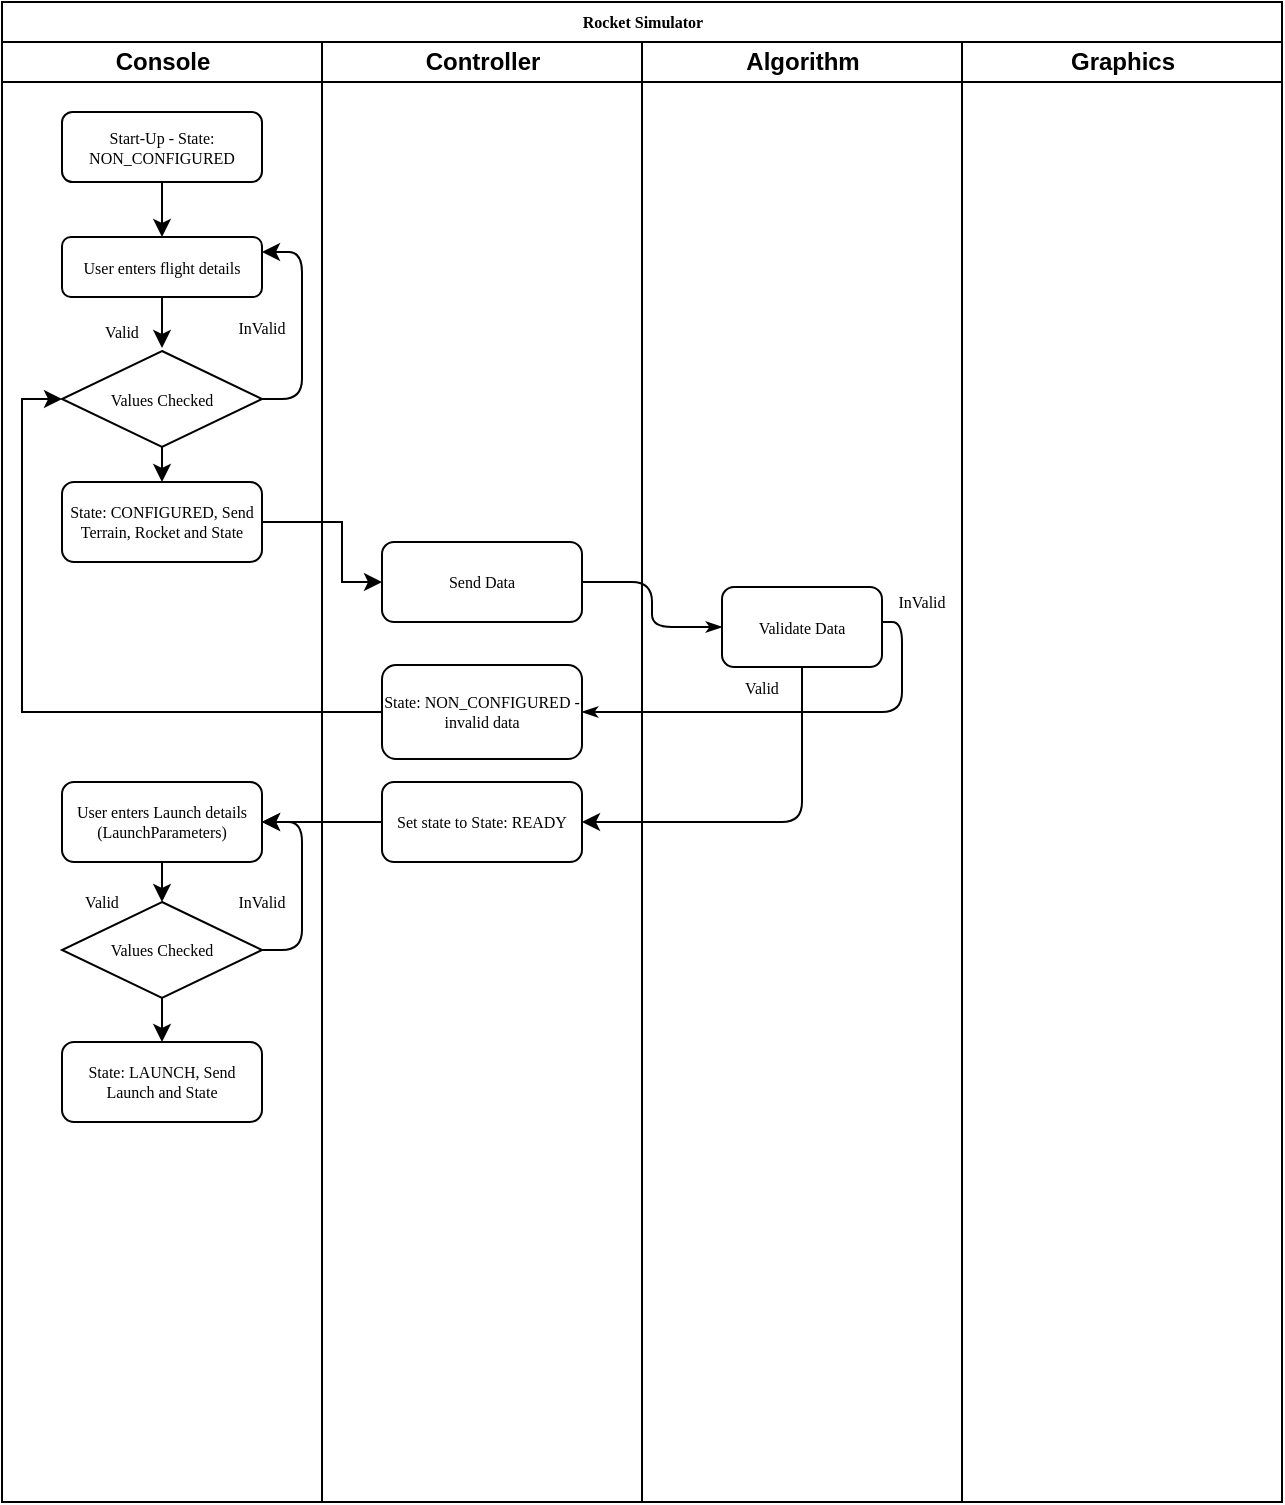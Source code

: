 <mxfile version="10.7.3" type="device"><diagram name="Page-1" id="74e2e168-ea6b-b213-b513-2b3c1d86103e"><mxGraphModel dx="998" dy="728" grid="1" gridSize="10" guides="1" tooltips="1" connect="1" arrows="1" fold="1" page="1" pageScale="1" pageWidth="1100" pageHeight="850" background="#ffffff" math="0" shadow="0"><root><mxCell id="0"/><mxCell id="1" parent="0"/><mxCell id="77e6c97f196da883-1" value="Rocket Simulator" style="swimlane;html=1;childLayout=stackLayout;startSize=20;rounded=0;shadow=0;labelBackgroundColor=none;strokeColor=#000000;strokeWidth=1;fillColor=#ffffff;fontFamily=Verdana;fontSize=8;fontColor=#000000;align=center;" parent="1" vertex="1"><mxGeometry x="80" y="50" width="640" height="750" as="geometry"/></mxCell><mxCell id="77e6c97f196da883-2" value="Console" style="swimlane;html=1;startSize=20;" parent="77e6c97f196da883-1" vertex="1"><mxGeometry y="20" width="160" height="730" as="geometry"/></mxCell><mxCell id="SYeJ7ngA-FZCUJOXM9Fz-12" style="edgeStyle=orthogonalEdgeStyle;rounded=0;orthogonalLoop=1;jettySize=auto;html=1;exitX=0.5;exitY=1;exitDx=0;exitDy=0;entryX=0.5;entryY=0;entryDx=0;entryDy=0;" edge="1" parent="77e6c97f196da883-2" source="77e6c97f196da883-8" target="77e6c97f196da883-9"><mxGeometry relative="1" as="geometry"/></mxCell><mxCell id="77e6c97f196da883-8" value="Start-Up - State: NON_CONFIGURED" style="rounded=1;whiteSpace=wrap;html=1;shadow=0;labelBackgroundColor=none;strokeColor=#000000;strokeWidth=1;fillColor=#ffffff;fontFamily=Verdana;fontSize=8;fontColor=#000000;align=center;" parent="77e6c97f196da883-2" vertex="1"><mxGeometry x="30" y="35" width="100" height="35" as="geometry"/></mxCell><mxCell id="77e6c97f196da883-9" value="User enters flight details" style="rounded=1;whiteSpace=wrap;html=1;shadow=0;labelBackgroundColor=none;strokeColor=#000000;strokeWidth=1;fillColor=#ffffff;fontFamily=Verdana;fontSize=8;fontColor=#000000;align=center;" parent="77e6c97f196da883-2" vertex="1"><mxGeometry x="30" y="97.5" width="100" height="30" as="geometry"/></mxCell><mxCell id="SYeJ7ngA-FZCUJOXM9Fz-16" value="" style="edgeStyle=elbowEdgeStyle;elbow=vertical;endArrow=classic;html=1;fontFamily=Verdana;fontSize=8;exitX=1;exitY=0.5;exitDx=0;exitDy=0;entryX=1;entryY=0.25;entryDx=0;entryDy=0;" edge="1" parent="77e6c97f196da883-2" source="SYeJ7ngA-FZCUJOXM9Fz-21" target="77e6c97f196da883-9"><mxGeometry width="50" height="50" relative="1" as="geometry"><mxPoint x="130" y="168" as="sourcePoint"/><mxPoint x="220" y="112.5" as="targetPoint"/><Array as="points"><mxPoint x="150" y="136.5"/></Array></mxGeometry></mxCell><mxCell id="SYeJ7ngA-FZCUJOXM9Fz-18" style="edgeStyle=orthogonalEdgeStyle;rounded=0;orthogonalLoop=1;jettySize=auto;html=1;exitX=0.5;exitY=1;exitDx=0;exitDy=0;entryX=0.5;entryY=0;entryDx=0;entryDy=0;fontFamily=Verdana;fontSize=8;" edge="1" parent="77e6c97f196da883-2" source="77e6c97f196da883-9"><mxGeometry relative="1" as="geometry"><mxPoint x="160.118" y="197.971" as="sourcePoint"/><mxPoint x="80" y="153" as="targetPoint"/></mxGeometry></mxCell><mxCell id="SYeJ7ngA-FZCUJOXM9Fz-19" value="InValid" style="text;html=1;strokeColor=none;fillColor=none;align=center;verticalAlign=middle;whiteSpace=wrap;rounded=0;fontFamily=Verdana;fontSize=8;" vertex="1" parent="77e6c97f196da883-2"><mxGeometry x="110" y="132.5" width="40" height="20" as="geometry"/></mxCell><mxCell id="SYeJ7ngA-FZCUJOXM9Fz-21" value="Values Checked" style="rhombus;whiteSpace=wrap;html=1;shadow=0;fontFamily=Verdana;fontSize=8;" vertex="1" parent="77e6c97f196da883-2"><mxGeometry x="30" y="154.5" width="100" height="48" as="geometry"/></mxCell><mxCell id="SYeJ7ngA-FZCUJOXM9Fz-22" value="State: CONFIGURED, Send Terrain, Rocket and State" style="rounded=1;whiteSpace=wrap;html=1;shadow=0;fontFamily=Verdana;fontSize=8;" vertex="1" parent="77e6c97f196da883-2"><mxGeometry x="30" y="220" width="100" height="40" as="geometry"/></mxCell><mxCell id="SYeJ7ngA-FZCUJOXM9Fz-43" value="User enters Launch details (LaunchParameters)" style="rounded=1;whiteSpace=wrap;html=1;shadow=0;fontFamily=Verdana;fontSize=8;" vertex="1" parent="77e6c97f196da883-2"><mxGeometry x="30" y="370" width="100" height="40" as="geometry"/></mxCell><mxCell id="SYeJ7ngA-FZCUJOXM9Fz-45" value="Values Checked" style="rhombus;whiteSpace=wrap;html=1;shadow=0;fontFamily=Verdana;fontSize=8;" vertex="1" parent="77e6c97f196da883-2"><mxGeometry x="30" y="430" width="100" height="48" as="geometry"/></mxCell><mxCell id="SYeJ7ngA-FZCUJOXM9Fz-46" value="" style="edgeStyle=elbowEdgeStyle;elbow=vertical;endArrow=classic;html=1;fontFamily=Verdana;fontSize=8;exitX=1;exitY=0.5;exitDx=0;exitDy=0;entryX=1;entryY=0.5;entryDx=0;entryDy=0;" edge="1" parent="77e6c97f196da883-2" source="SYeJ7ngA-FZCUJOXM9Fz-45" target="SYeJ7ngA-FZCUJOXM9Fz-43"><mxGeometry width="50" height="50" relative="1" as="geometry"><mxPoint x="144.5" y="464" as="sourcePoint"/><mxPoint x="144.5" y="390" as="targetPoint"/><Array as="points"><mxPoint x="150" y="440"/></Array></mxGeometry></mxCell><mxCell id="SYeJ7ngA-FZCUJOXM9Fz-48" value="Valid" style="text;html=1;strokeColor=none;fillColor=none;align=center;verticalAlign=middle;whiteSpace=wrap;rounded=0;fontFamily=Verdana;fontSize=8;" vertex="1" parent="77e6c97f196da883-2"><mxGeometry x="30" y="420" width="40" height="20" as="geometry"/></mxCell><mxCell id="SYeJ7ngA-FZCUJOXM9Fz-49" value="InValid" style="text;html=1;strokeColor=none;fillColor=none;align=center;verticalAlign=middle;whiteSpace=wrap;rounded=0;fontFamily=Verdana;fontSize=8;" vertex="1" parent="77e6c97f196da883-2"><mxGeometry x="110" y="420" width="40" height="20" as="geometry"/></mxCell><mxCell id="SYeJ7ngA-FZCUJOXM9Fz-50" value="State: LAUNCH, Send Launch and State" style="rounded=1;whiteSpace=wrap;html=1;shadow=0;fontFamily=Verdana;fontSize=8;" vertex="1" parent="77e6c97f196da883-2"><mxGeometry x="30" y="500" width="100" height="40" as="geometry"/></mxCell><mxCell id="77e6c97f196da883-3" value="Controller" style="swimlane;html=1;startSize=20;" parent="77e6c97f196da883-1" vertex="1"><mxGeometry x="160" y="20" width="160" height="730" as="geometry"/></mxCell><mxCell id="77e6c97f196da883-12" value="Send Data" style="rounded=1;whiteSpace=wrap;html=1;shadow=0;labelBackgroundColor=none;strokeColor=#000000;strokeWidth=1;fillColor=#ffffff;fontFamily=Verdana;fontSize=8;fontColor=#000000;align=center;" parent="77e6c97f196da883-3" vertex="1"><mxGeometry x="30" y="250" width="100" height="40" as="geometry"/></mxCell><mxCell id="SYeJ7ngA-FZCUJOXM9Fz-27" value="Set state to State: READY" style="rounded=1;whiteSpace=wrap;html=1;shadow=0;fontFamily=Verdana;fontSize=8;" vertex="1" parent="77e6c97f196da883-3"><mxGeometry x="30" y="370" width="100" height="40" as="geometry"/></mxCell><mxCell id="SYeJ7ngA-FZCUJOXM9Fz-40" value="State: NON_CONFIGURED - invalid data" style="rounded=1;whiteSpace=wrap;html=1;shadow=0;fontFamily=Verdana;fontSize=8;" vertex="1" parent="77e6c97f196da883-3"><mxGeometry x="30" y="311.5" width="100" height="47" as="geometry"/></mxCell><mxCell id="77e6c97f196da883-4" value="Algorithm" style="swimlane;html=1;startSize=20;" parent="77e6c97f196da883-1" vertex="1"><mxGeometry x="320" y="20" width="160" height="730" as="geometry"/></mxCell><mxCell id="SYeJ7ngA-FZCUJOXM9Fz-26" value="Validate Data" style="rounded=1;whiteSpace=wrap;html=1;shadow=0;fontFamily=Verdana;fontSize=8;" vertex="1" parent="77e6c97f196da883-4"><mxGeometry x="40" y="272.5" width="80" height="40" as="geometry"/></mxCell><mxCell id="SYeJ7ngA-FZCUJOXM9Fz-17" value="Valid" style="text;html=1;strokeColor=none;fillColor=none;align=center;verticalAlign=middle;whiteSpace=wrap;rounded=0;fontFamily=Verdana;fontSize=8;" vertex="1" parent="77e6c97f196da883-4"><mxGeometry x="40" y="312.5" width="40" height="20" as="geometry"/></mxCell><mxCell id="SYeJ7ngA-FZCUJOXM9Fz-30" value="InValid" style="text;html=1;strokeColor=none;fillColor=none;align=center;verticalAlign=middle;whiteSpace=wrap;rounded=0;fontFamily=Verdana;fontSize=8;" vertex="1" parent="77e6c97f196da883-4"><mxGeometry x="120" y="270" width="40" height="20" as="geometry"/></mxCell><mxCell id="77e6c97f196da883-33" style="edgeStyle=orthogonalEdgeStyle;rounded=1;html=1;labelBackgroundColor=none;startArrow=none;startFill=0;startSize=5;endArrow=classicThin;endFill=1;endSize=5;jettySize=auto;orthogonalLoop=1;strokeColor=#000000;strokeWidth=1;fontFamily=Verdana;fontSize=8;fontColor=#000000;entryX=1;entryY=0.5;entryDx=0;entryDy=0;" parent="77e6c97f196da883-1" target="SYeJ7ngA-FZCUJOXM9Fz-40" edge="1"><mxGeometry relative="1" as="geometry"><mxPoint x="440" y="310" as="sourcePoint"/><mxPoint x="470" y="390" as="targetPoint"/><Array as="points"><mxPoint x="450" y="310"/><mxPoint x="450" y="355"/></Array></mxGeometry></mxCell><mxCell id="77e6c97f196da883-5" value="Graphics" style="swimlane;html=1;startSize=20;" parent="77e6c97f196da883-1" vertex="1"><mxGeometry x="480" y="20" width="160" height="730" as="geometry"/></mxCell><mxCell id="77e6c97f196da883-29" style="edgeStyle=orthogonalEdgeStyle;rounded=1;html=1;labelBackgroundColor=none;startArrow=none;startFill=0;startSize=5;endArrow=classicThin;endFill=1;endSize=5;jettySize=auto;orthogonalLoop=1;strokeColor=#000000;strokeWidth=1;fontFamily=Verdana;fontSize=8;fontColor=#000000;entryX=0;entryY=0.5;entryDx=0;entryDy=0;" parent="77e6c97f196da883-1" source="77e6c97f196da883-12" target="SYeJ7ngA-FZCUJOXM9Fz-26" edge="1"><mxGeometry relative="1" as="geometry"><mxPoint x="340" y="260" as="targetPoint"/></mxGeometry></mxCell><mxCell id="SYeJ7ngA-FZCUJOXM9Fz-24" style="edgeStyle=orthogonalEdgeStyle;rounded=0;orthogonalLoop=1;jettySize=auto;html=1;exitX=1;exitY=0.5;exitDx=0;exitDy=0;entryX=0;entryY=0.5;entryDx=0;entryDy=0;fontFamily=Verdana;fontSize=8;" edge="1" parent="77e6c97f196da883-1" source="SYeJ7ngA-FZCUJOXM9Fz-22" target="77e6c97f196da883-12"><mxGeometry relative="1" as="geometry"><Array as="points"><mxPoint x="170" y="260"/><mxPoint x="170" y="290"/></Array></mxGeometry></mxCell><mxCell id="SYeJ7ngA-FZCUJOXM9Fz-37" value="" style="edgeStyle=elbowEdgeStyle;elbow=vertical;endArrow=classic;html=1;fontFamily=Verdana;fontSize=8;exitX=0.5;exitY=1;exitDx=0;exitDy=0;entryX=1;entryY=0.5;entryDx=0;entryDy=0;" edge="1" parent="77e6c97f196da883-1" source="SYeJ7ngA-FZCUJOXM9Fz-26" target="SYeJ7ngA-FZCUJOXM9Fz-27"><mxGeometry width="50" height="50" relative="1" as="geometry"><mxPoint y="820" as="sourcePoint"/><mxPoint x="380" y="430" as="targetPoint"/><Array as="points"><mxPoint x="390" y="410"/><mxPoint x="370" y="413"/><mxPoint x="310" y="370"/><mxPoint x="310" y="370"/><mxPoint x="390" y="355"/></Array></mxGeometry></mxCell><mxCell id="SYeJ7ngA-FZCUJOXM9Fz-42" style="edgeStyle=orthogonalEdgeStyle;rounded=0;orthogonalLoop=1;jettySize=auto;html=1;exitX=0;exitY=0.5;exitDx=0;exitDy=0;entryX=0;entryY=0.5;entryDx=0;entryDy=0;fontFamily=Verdana;fontSize=8;" edge="1" parent="77e6c97f196da883-1" source="SYeJ7ngA-FZCUJOXM9Fz-40" target="SYeJ7ngA-FZCUJOXM9Fz-21"><mxGeometry relative="1" as="geometry"/></mxCell><mxCell id="SYeJ7ngA-FZCUJOXM9Fz-44" value="" style="endArrow=classic;html=1;fontFamily=Verdana;fontSize=8;exitX=0;exitY=0.5;exitDx=0;exitDy=0;entryX=1;entryY=0.5;entryDx=0;entryDy=0;" edge="1" parent="77e6c97f196da883-1" source="SYeJ7ngA-FZCUJOXM9Fz-27" target="SYeJ7ngA-FZCUJOXM9Fz-43"><mxGeometry width="50" height="50" relative="1" as="geometry"><mxPoint y="820" as="sourcePoint"/><mxPoint x="50" y="770" as="targetPoint"/></mxGeometry></mxCell><mxCell id="SYeJ7ngA-FZCUJOXM9Fz-23" value="" style="endArrow=classic;html=1;fontFamily=Verdana;fontSize=8;exitX=0.5;exitY=1;exitDx=0;exitDy=0;" edge="1" parent="1" source="SYeJ7ngA-FZCUJOXM9Fz-21"><mxGeometry width="50" height="50" relative="1" as="geometry"><mxPoint x="80" y="870" as="sourcePoint"/><mxPoint x="160" y="290" as="targetPoint"/></mxGeometry></mxCell><mxCell id="SYeJ7ngA-FZCUJOXM9Fz-29" value="Valid" style="text;html=1;strokeColor=none;fillColor=none;align=center;verticalAlign=middle;whiteSpace=wrap;rounded=0;fontFamily=Verdana;fontSize=8;" vertex="1" parent="1"><mxGeometry x="120" y="204.5" width="40" height="20" as="geometry"/></mxCell><mxCell id="SYeJ7ngA-FZCUJOXM9Fz-47" value="" style="endArrow=classic;html=1;fontFamily=Verdana;fontSize=8;exitX=0.5;exitY=1;exitDx=0;exitDy=0;" edge="1" parent="1" source="SYeJ7ngA-FZCUJOXM9Fz-43"><mxGeometry width="50" height="50" relative="1" as="geometry"><mxPoint x="80" y="870" as="sourcePoint"/><mxPoint x="160" y="500" as="targetPoint"/></mxGeometry></mxCell><mxCell id="SYeJ7ngA-FZCUJOXM9Fz-51" value="" style="endArrow=classic;html=1;fontFamily=Verdana;fontSize=8;exitX=0.5;exitY=1;exitDx=0;exitDy=0;" edge="1" parent="1" source="SYeJ7ngA-FZCUJOXM9Fz-45"><mxGeometry width="50" height="50" relative="1" as="geometry"><mxPoint x="80" y="870" as="sourcePoint"/><mxPoint x="160" y="570" as="targetPoint"/></mxGeometry></mxCell></root></mxGraphModel></diagram></mxfile>